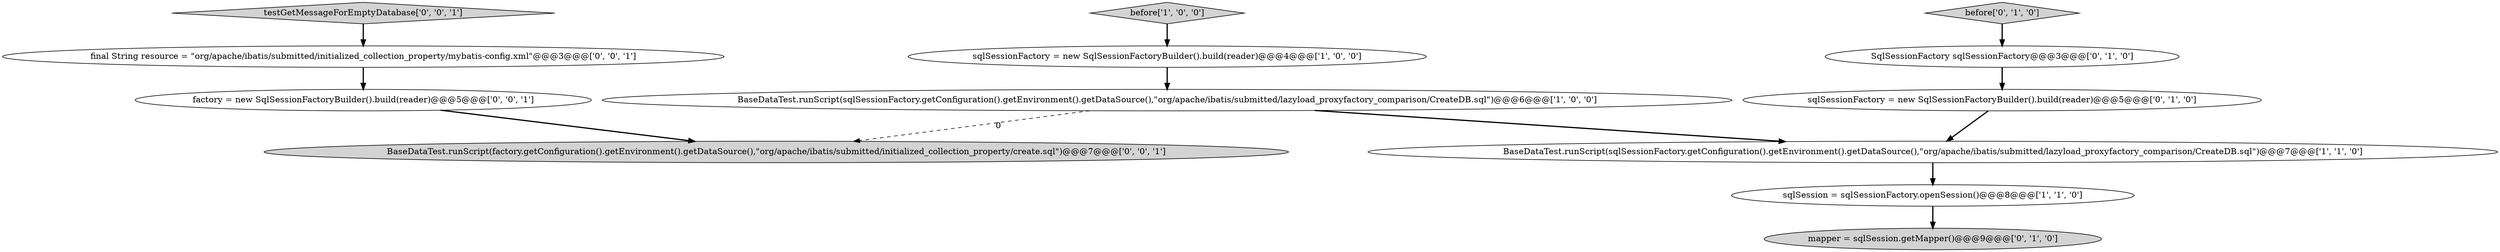 digraph {
8 [style = filled, label = "sqlSessionFactory = new SqlSessionFactoryBuilder().build(reader)@@@5@@@['0', '1', '0']", fillcolor = white, shape = ellipse image = "AAA0AAABBB2BBB"];
9 [style = filled, label = "final String resource = \"org/apache/ibatis/submitted/initialized_collection_property/mybatis-config.xml\"@@@3@@@['0', '0', '1']", fillcolor = white, shape = ellipse image = "AAA0AAABBB3BBB"];
1 [style = filled, label = "BaseDataTest.runScript(sqlSessionFactory.getConfiguration().getEnvironment().getDataSource(),\"org/apache/ibatis/submitted/lazyload_proxyfactory_comparison/CreateDB.sql\")@@@7@@@['1', '1', '0']", fillcolor = white, shape = ellipse image = "AAA0AAABBB1BBB"];
5 [style = filled, label = "mapper = sqlSession.getMapper()@@@9@@@['0', '1', '0']", fillcolor = lightgray, shape = ellipse image = "AAA0AAABBB2BBB"];
2 [style = filled, label = "sqlSession = sqlSessionFactory.openSession()@@@8@@@['1', '1', '0']", fillcolor = white, shape = ellipse image = "AAA0AAABBB1BBB"];
6 [style = filled, label = "before['0', '1', '0']", fillcolor = lightgray, shape = diamond image = "AAA0AAABBB2BBB"];
11 [style = filled, label = "BaseDataTest.runScript(factory.getConfiguration().getEnvironment().getDataSource(),\"org/apache/ibatis/submitted/initialized_collection_property/create.sql\")@@@7@@@['0', '0', '1']", fillcolor = lightgray, shape = ellipse image = "AAA0AAABBB3BBB"];
7 [style = filled, label = "SqlSessionFactory sqlSessionFactory@@@3@@@['0', '1', '0']", fillcolor = white, shape = ellipse image = "AAA1AAABBB2BBB"];
12 [style = filled, label = "testGetMessageForEmptyDatabase['0', '0', '1']", fillcolor = lightgray, shape = diamond image = "AAA0AAABBB3BBB"];
0 [style = filled, label = "sqlSessionFactory = new SqlSessionFactoryBuilder().build(reader)@@@4@@@['1', '0', '0']", fillcolor = white, shape = ellipse image = "AAA0AAABBB1BBB"];
4 [style = filled, label = "before['1', '0', '0']", fillcolor = lightgray, shape = diamond image = "AAA0AAABBB1BBB"];
3 [style = filled, label = "BaseDataTest.runScript(sqlSessionFactory.getConfiguration().getEnvironment().getDataSource(),\"org/apache/ibatis/submitted/lazyload_proxyfactory_comparison/CreateDB.sql\")@@@6@@@['1', '0', '0']", fillcolor = white, shape = ellipse image = "AAA0AAABBB1BBB"];
10 [style = filled, label = "factory = new SqlSessionFactoryBuilder().build(reader)@@@5@@@['0', '0', '1']", fillcolor = white, shape = ellipse image = "AAA0AAABBB3BBB"];
12->9 [style = bold, label=""];
9->10 [style = bold, label=""];
6->7 [style = bold, label=""];
7->8 [style = bold, label=""];
10->11 [style = bold, label=""];
0->3 [style = bold, label=""];
3->11 [style = dashed, label="0"];
1->2 [style = bold, label=""];
4->0 [style = bold, label=""];
3->1 [style = bold, label=""];
2->5 [style = bold, label=""];
8->1 [style = bold, label=""];
}
